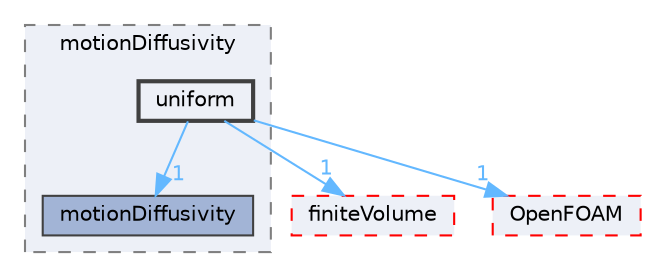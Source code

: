 digraph "src/fvMotionSolver/motionDiffusivity/uniform"
{
 // LATEX_PDF_SIZE
  bgcolor="transparent";
  edge [fontname=Helvetica,fontsize=10,labelfontname=Helvetica,labelfontsize=10];
  node [fontname=Helvetica,fontsize=10,shape=box,height=0.2,width=0.4];
  compound=true
  subgraph clusterdir_8ab94aa558c9b87721da8bbf3fb9229e {
    graph [ bgcolor="#edf0f7", pencolor="grey50", label="motionDiffusivity", fontname=Helvetica,fontsize=10 style="filled,dashed", URL="dir_8ab94aa558c9b87721da8bbf3fb9229e.html",tooltip=""]
  dir_66e2b341b6af2179306fe41c696b071d [label="motionDiffusivity", fillcolor="#a2b4d6", color="grey25", style="filled", URL="dir_66e2b341b6af2179306fe41c696b071d.html",tooltip=""];
  dir_9ab4f326e917527a728683b764a3ad42 [label="uniform", fillcolor="#edf0f7", color="grey25", style="filled,bold", URL="dir_9ab4f326e917527a728683b764a3ad42.html",tooltip=""];
  }
  dir_9bd15774b555cf7259a6fa18f99fe99b [label="finiteVolume", fillcolor="#edf0f7", color="red", style="filled,dashed", URL="dir_9bd15774b555cf7259a6fa18f99fe99b.html",tooltip=""];
  dir_c5473ff19b20e6ec4dfe5c310b3778a8 [label="OpenFOAM", fillcolor="#edf0f7", color="red", style="filled,dashed", URL="dir_c5473ff19b20e6ec4dfe5c310b3778a8.html",tooltip=""];
  dir_9ab4f326e917527a728683b764a3ad42->dir_66e2b341b6af2179306fe41c696b071d [headlabel="1", labeldistance=1.5 headhref="dir_004199_002439.html" href="dir_004199_002439.html" color="steelblue1" fontcolor="steelblue1"];
  dir_9ab4f326e917527a728683b764a3ad42->dir_9bd15774b555cf7259a6fa18f99fe99b [headlabel="1", labeldistance=1.5 headhref="dir_004199_001387.html" href="dir_004199_001387.html" color="steelblue1" fontcolor="steelblue1"];
  dir_9ab4f326e917527a728683b764a3ad42->dir_c5473ff19b20e6ec4dfe5c310b3778a8 [headlabel="1", labeldistance=1.5 headhref="dir_004199_002695.html" href="dir_004199_002695.html" color="steelblue1" fontcolor="steelblue1"];
}
